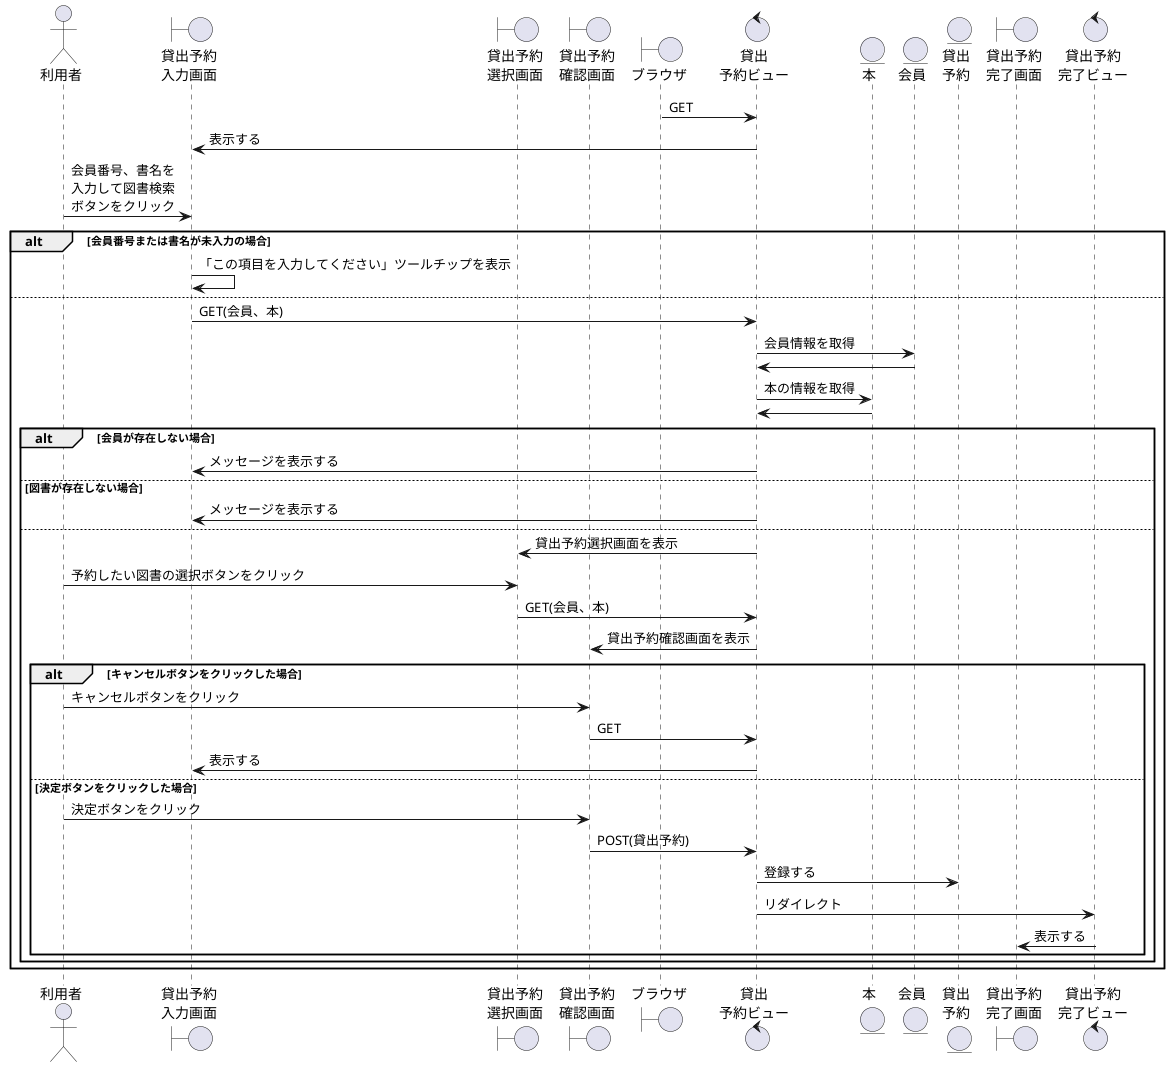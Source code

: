 @startuml KY
 
actor "利用者" as user
boundary "貸出予約\n入力画面" as KYKs
boundary "貸出予約\n選択画面" as KYs
boundary "貸出予約\n確認画面" as KYChecks
boundary "ブラウザ" as brz
control "貸出\n予約ビュー" as KYv
entity "本" as book
entity "会員" as member
entity "貸出\n予約" as KY
boundary "貸出予約\n完了画面" as KYOKs
control "貸出予約\n完了ビュー" as KYOKv
 
brz -> KYv: GET
KYKs <- KYv: 表示する
 
user -> KYKs: 会員番号、書名を\n入力して図書検索\nボタンをクリック
alt 会員番号または書名が未入力の場合
    KYKs -> KYKs: 「この項目を入力してください」ツールチップを表示
else
    KYKs -> KYv: GET(会員、本)
    KYv -> member: 会員情報を取得
    KYv <- member
    KYv -> book: 本の情報を取得
    KYv <- book
    alt 会員が存在しない場合
        KYv -> KYKs: メッセージを表示する
    else 図書が存在しない場合
        KYv -> KYKs: メッセージを表示する
    else
        KYs <- KYv: 貸出予約選択画面を表示
        user -> KYs: 予約したい図書の選択ボタンをクリック
        KYs -> KYv: GET(会員、本)
        KYChecks <- KYv: 貸出予約確認画面を表示
        alt キャンセルボタンをクリックした場合
            user -> KYChecks: キャンセルボタンをクリック
            KYChecks -> KYv:GET
            KYKs <- KYv:表示する
        else 決定ボタンをクリックした場合
            user -> KYChecks: 決定ボタンをクリック
            KYChecks -> KYv: POST(貸出予約)
            KYv -> KY: 登録する
            KYv -> KYOKv: リダイレクト
            KYOKs <- KYOKv: 表示する
        end    
    end
end
 
@enduml